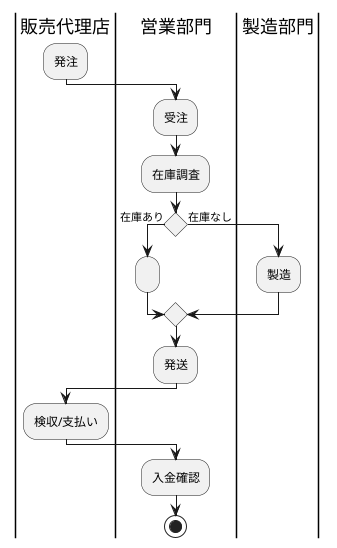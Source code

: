 @startuml

|販売代理店|
|営業部門|
|製造部門|

|販売代理店|
:発注;
|販売代理店|

    |営業部門|
    :受注;
    :在庫調査;
    if () then (在庫あり)
    :;
    |営業部門|
    
    |製造部門|
    else (在庫なし)
    :製造;
    |製造部門|

    |営業部門|
    endif
    :発送;
    |営業部門|

|販売代理店|
:検収/支払い;
|販売代理店|

    |営業部門|
    :入金確認;
    |営業部門|

    stop
@enduml